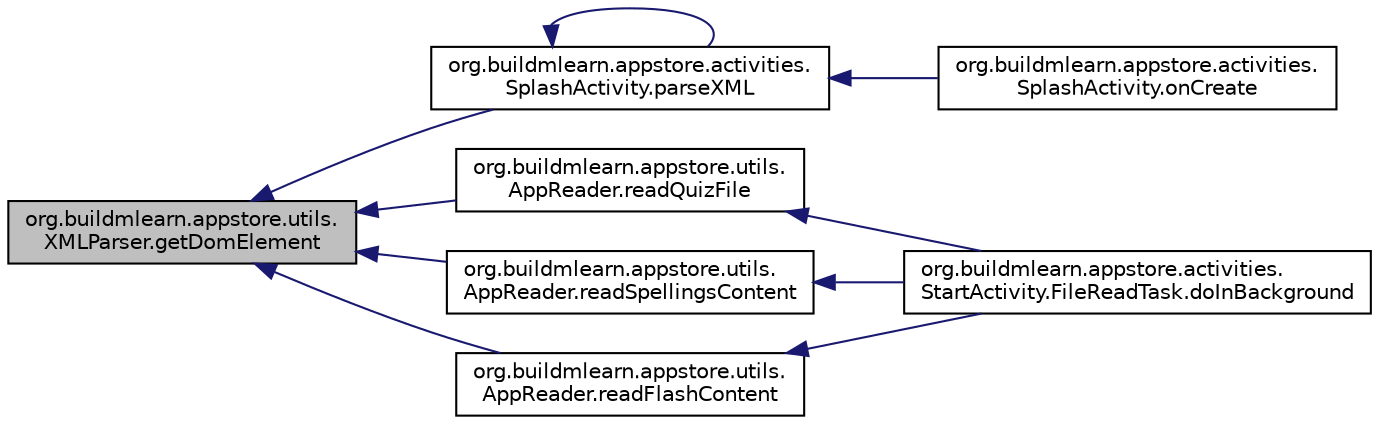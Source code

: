 digraph "org.buildmlearn.appstore.utils.XMLParser.getDomElement"
{
 // INTERACTIVE_SVG=YES
  bgcolor="transparent";
  edge [fontname="Helvetica",fontsize="10",labelfontname="Helvetica",labelfontsize="10"];
  node [fontname="Helvetica",fontsize="10",shape=record];
  rankdir="LR";
  Node1 [label="org.buildmlearn.appstore.utils.\lXMLParser.getDomElement",height=0.2,width=0.4,color="black", fillcolor="grey75", style="filled", fontcolor="black"];
  Node1 -> Node2 [dir="back",color="midnightblue",fontsize="10",style="solid",fontname="Helvetica"];
  Node2 [label="org.buildmlearn.appstore.activities.\lSplashActivity.parseXML",height=0.2,width=0.4,color="black",URL="$df/d05/classorg_1_1buildmlearn_1_1appstore_1_1activities_1_1_splash_activity.html#a524ae9928ab2c671026d7bfa84701531",tooltip="It parses the xml data to be shown on the store. "];
  Node2 -> Node3 [dir="back",color="midnightblue",fontsize="10",style="solid",fontname="Helvetica"];
  Node3 [label="org.buildmlearn.appstore.activities.\lSplashActivity.onCreate",height=0.2,width=0.4,color="black",URL="$df/d05/classorg_1_1buildmlearn_1_1appstore_1_1activities_1_1_splash_activity.html#a87a3b8f0b5f853a7f8c658bde17b5020",tooltip="The method is executed when the activity is created. "];
  Node2 -> Node2 [dir="back",color="midnightblue",fontsize="10",style="solid",fontname="Helvetica"];
  Node1 -> Node4 [dir="back",color="midnightblue",fontsize="10",style="solid",fontname="Helvetica"];
  Node4 [label="org.buildmlearn.appstore.utils.\lAppReader.readQuizFile",height=0.2,width=0.4,color="black",URL="$d0/da8/classorg_1_1buildmlearn_1_1appstore_1_1utils_1_1_app_reader.html#abe6c5c2f0c98582beef2eca8fd9ae462",tooltip="Reads the Quiz type of app. "];
  Node4 -> Node5 [dir="back",color="midnightblue",fontsize="10",style="solid",fontname="Helvetica"];
  Node5 [label="org.buildmlearn.appstore.activities.\lStartActivity.FileReadTask.doInBackground",height=0.2,width=0.4,color="black",URL="$d3/dbf/classorg_1_1buildmlearn_1_1appstore_1_1activities_1_1_start_activity_1_1_file_read_task.html#aed534a6e0d4bcb1df8009e878e2bb95f",tooltip="This method is automatically called, when the class is set to be executed. "];
  Node1 -> Node6 [dir="back",color="midnightblue",fontsize="10",style="solid",fontname="Helvetica"];
  Node6 [label="org.buildmlearn.appstore.utils.\lAppReader.readSpellingsContent",height=0.2,width=0.4,color="black",URL="$d0/da8/classorg_1_1buildmlearn_1_1appstore_1_1utils_1_1_app_reader.html#aaeb43a1338ffba1f17dd7993c82af47f",tooltip="Reads the Spelling Puzzle type of app. "];
  Node6 -> Node5 [dir="back",color="midnightblue",fontsize="10",style="solid",fontname="Helvetica"];
  Node1 -> Node7 [dir="back",color="midnightblue",fontsize="10",style="solid",fontname="Helvetica"];
  Node7 [label="org.buildmlearn.appstore.utils.\lAppReader.readFlashContent",height=0.2,width=0.4,color="black",URL="$d0/da8/classorg_1_1buildmlearn_1_1appstore_1_1utils_1_1_app_reader.html#aefcab830573415c5c0d3d21a31e05e46",tooltip="Reads the FlashCards type of app. "];
  Node7 -> Node5 [dir="back",color="midnightblue",fontsize="10",style="solid",fontname="Helvetica"];
}
